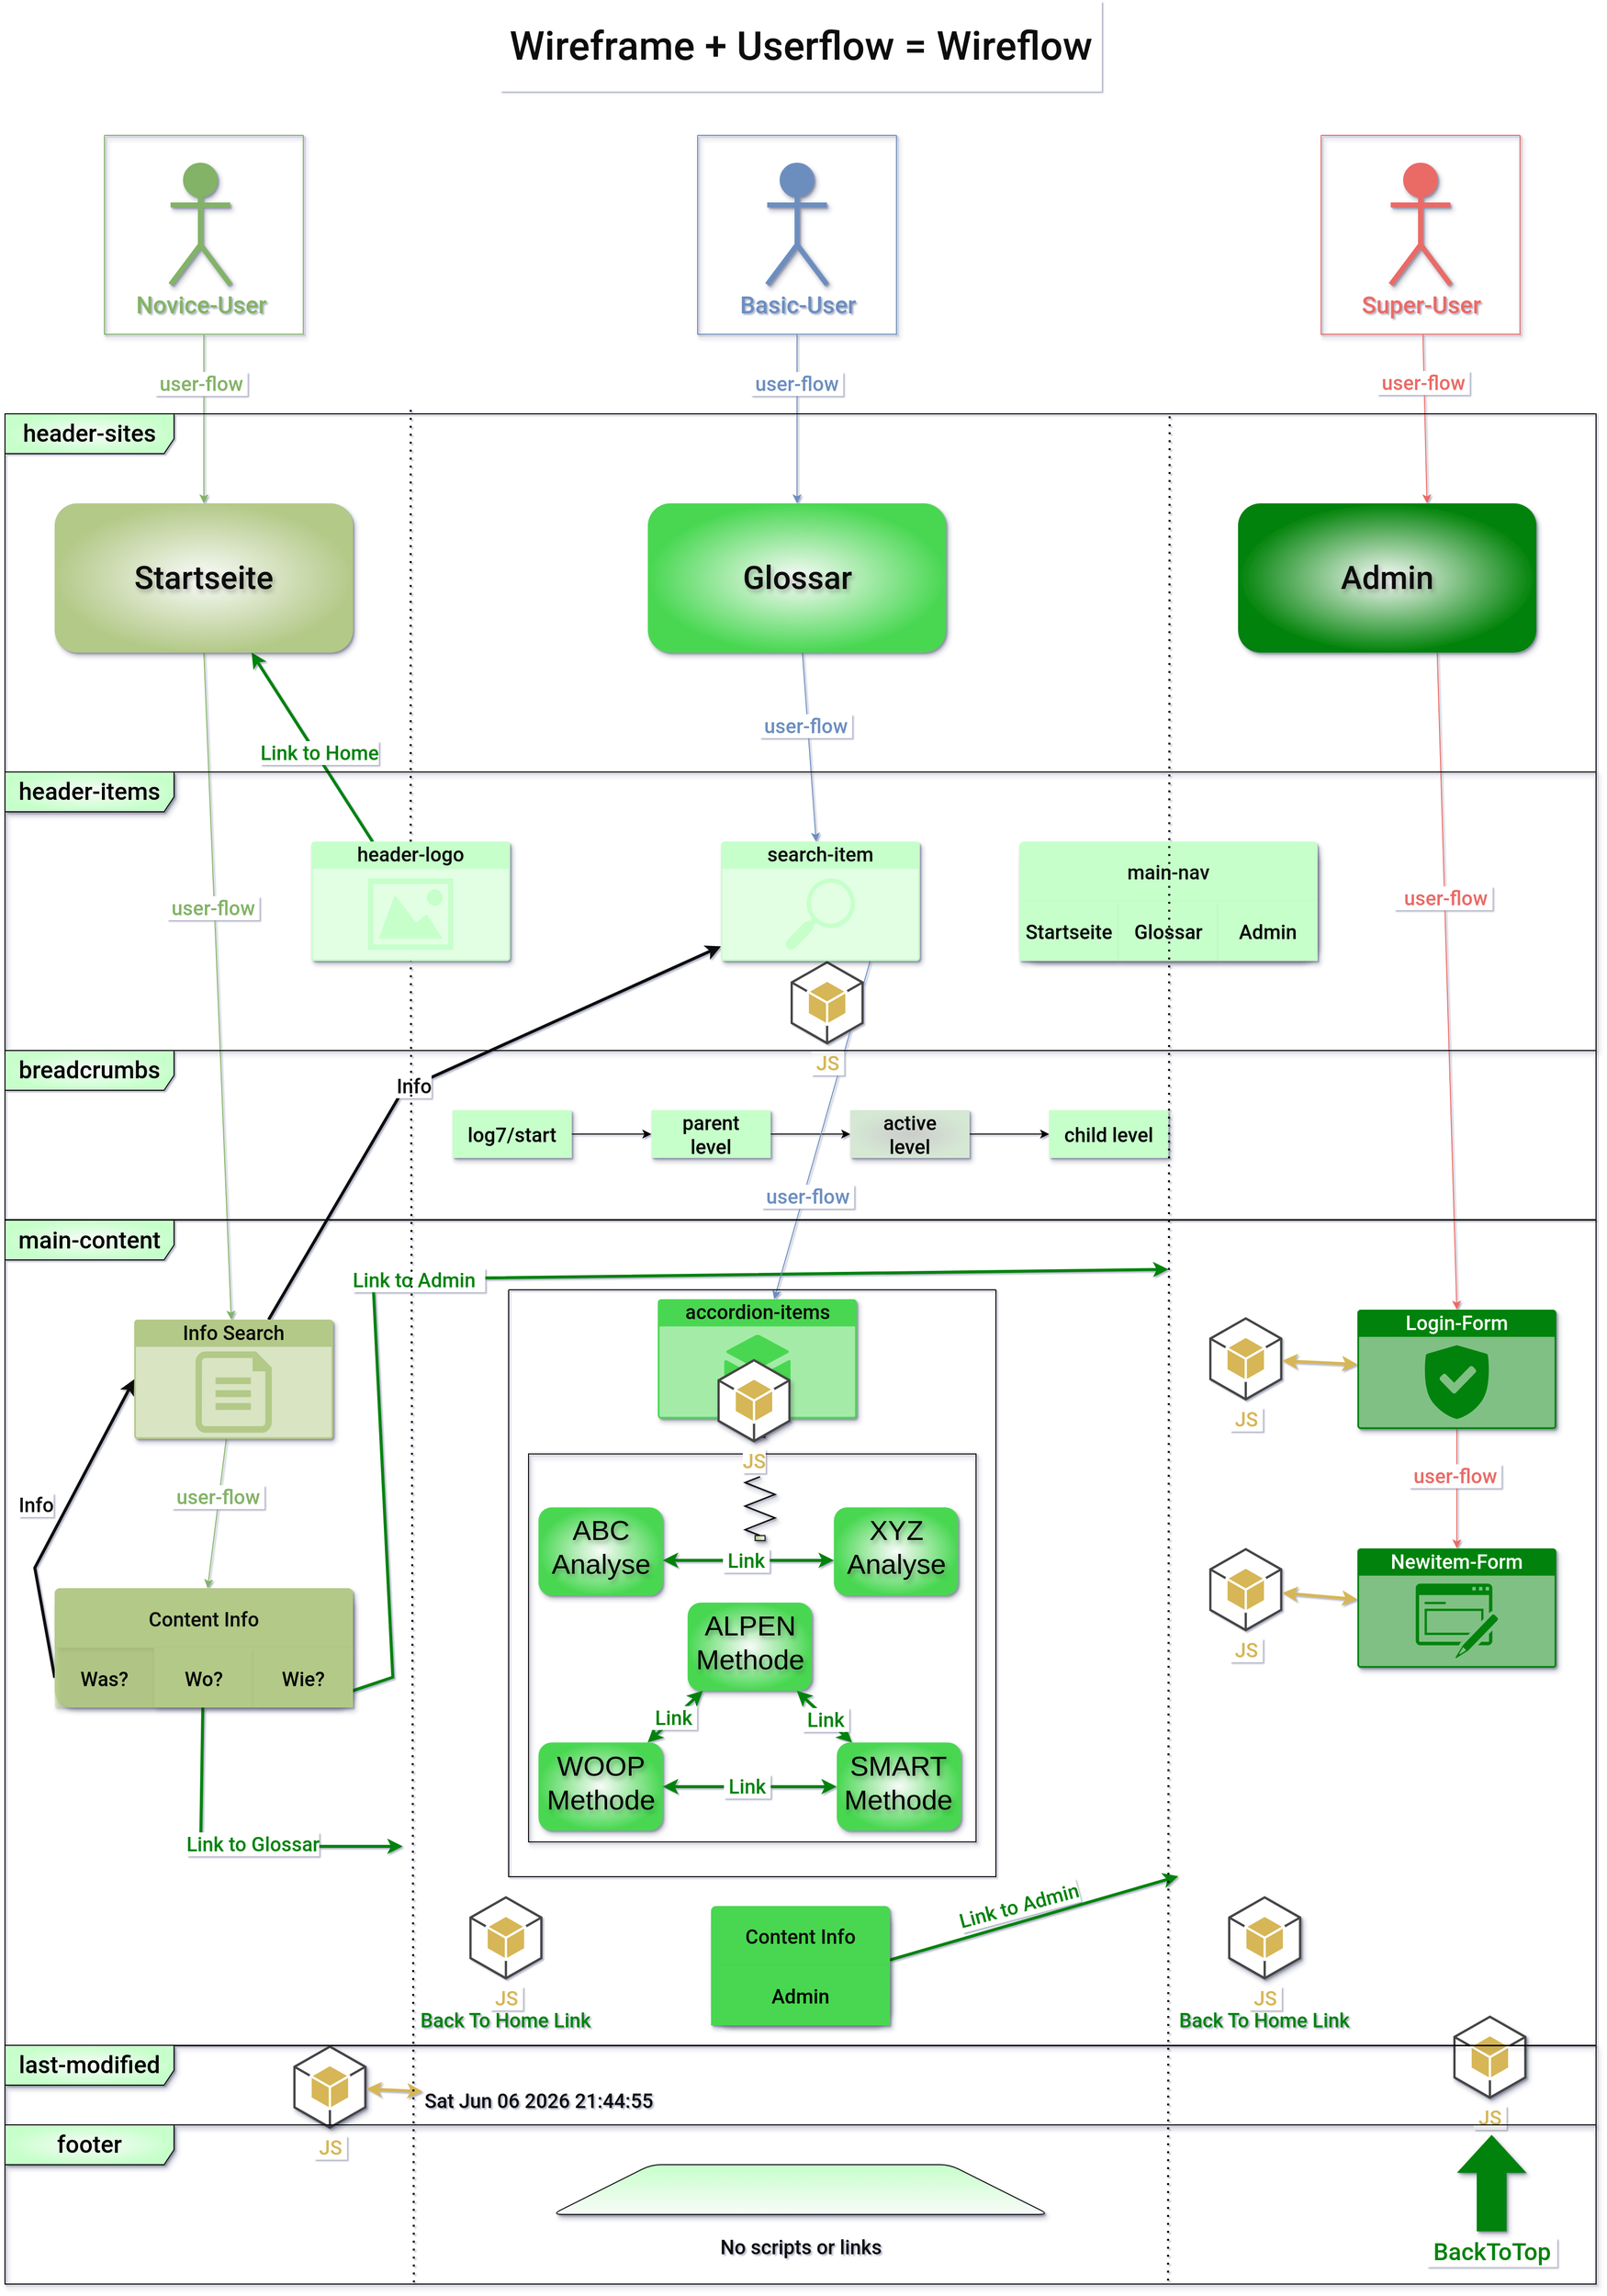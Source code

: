 <mxfile version="24.7.5">
  <diagram name="Seite-1" id="xdLZpNSUzulQAU0DbE6J">
    <mxGraphModel dx="2367" dy="1370" grid="1" gridSize="10" guides="1" tooltips="1" connect="1" arrows="1" fold="1" page="1" pageScale="1" pageWidth="827" pageHeight="1169" background="none" math="0" shadow="1">
      <root>
        <mxCell id="0" />
        <mxCell id="v2cNWd-tHKVza2PiofHS-35" value="Unbenannte Ebene" style="" parent="0" />
        <mxCell id="2sXekun5-ag2O9zvjv0V-10" value="" style="edgeStyle=orthogonalEdgeStyle;rounded=0;orthogonalLoop=1;jettySize=auto;html=1;" parent="v2cNWd-tHKVza2PiofHS-35" source="2sXekun5-ag2O9zvjv0V-7" target="2sXekun5-ag2O9zvjv0V-9" edge="1">
          <mxGeometry relative="1" as="geometry" />
        </mxCell>
        <mxCell id="2sXekun5-ag2O9zvjv0V-7" value="&lt;font style=&quot;font-size: 20px;&quot; face=&quot;Roboto Medium&quot;&gt;parent level&lt;/font&gt;" style="text;strokeColor=none;align=center;verticalAlign=middle;spacingLeft=10;spacingRight=10;points=[[0,0.5],[1,0.5]];portConstraint=eastwest;rotatable=0;whiteSpace=wrap;html=1;fillColor=#C6FFCA;fontSize=20;fontFamily=Helvetica;shadow=1;rounded=0;glass=0;gradientColor=none;container=0;aspect=fixed;" parent="v2cNWd-tHKVza2PiofHS-35" vertex="1">
          <mxGeometry x="680" y="1140" width="120" height="48" as="geometry" />
        </mxCell>
        <mxCell id="2sXekun5-ag2O9zvjv0V-12" value="" style="edgeStyle=orthogonalEdgeStyle;rounded=0;orthogonalLoop=1;jettySize=auto;html=1;" parent="v2cNWd-tHKVza2PiofHS-35" source="2sXekun5-ag2O9zvjv0V-9" target="2sXekun5-ag2O9zvjv0V-11" edge="1">
          <mxGeometry relative="1" as="geometry" />
        </mxCell>
        <mxCell id="2sXekun5-ag2O9zvjv0V-9" value="&lt;font style=&quot;font-size: 20px;&quot; face=&quot;Roboto Medium&quot;&gt;active level&lt;/font&gt;" style="text;strokeColor=none;align=center;verticalAlign=middle;spacingLeft=10;spacingRight=10;points=[[0,0.5],[1,0.5]];portConstraint=eastwest;rotatable=0;whiteSpace=wrap;html=1;fillColor=#CCCCCC;fontSize=20;fontFamily=Helvetica;shadow=1;rounded=0;glass=0;gradientColor=#D5E8D4;container=0;aspect=fixed;gradientDirection=radial;" parent="v2cNWd-tHKVza2PiofHS-35" vertex="1">
          <mxGeometry x="880" y="1140" width="120" height="48" as="geometry" />
        </mxCell>
        <mxCell id="2sXekun5-ag2O9zvjv0V-11" value="&lt;font style=&quot;font-size: 20px;&quot; face=&quot;Roboto Medium&quot;&gt;child level&lt;/font&gt;" style="text;strokeColor=none;align=center;verticalAlign=middle;spacingLeft=10;spacingRight=10;points=[[0,0.5],[1,0.5]];portConstraint=eastwest;rotatable=0;whiteSpace=wrap;html=1;fillColor=#C6FFCA;fontSize=20;fontFamily=Helvetica;shadow=1;rounded=0;glass=0;gradientColor=none;container=0;aspect=fixed;" parent="v2cNWd-tHKVza2PiofHS-35" vertex="1">
          <mxGeometry x="1080" y="1140" width="120" height="48" as="geometry" />
        </mxCell>
        <mxCell id="2sXekun5-ag2O9zvjv0V-50" value="" style="group" parent="v2cNWd-tHKVza2PiofHS-35" vertex="1" connectable="0">
          <mxGeometry x="1039.997" y="1969.999" width="170.003" height="0.001" as="geometry" />
        </mxCell>
        <mxCell id="2sXekun5-ag2O9zvjv0V-47" value="" style="endArrow=classic;html=1;rounded=0;strokeColor=#008208;align=center;verticalAlign=middle;fontFamily=Helvetica;fontSize=11;fontColor=#008208;labelBackgroundColor=default;exitX=0.992;exitY=0.909;exitDx=0;exitDy=0;exitPerimeter=0;strokeWidth=3;" parent="2sXekun5-ag2O9zvjv0V-50" source="v2cNWd-tHKVza2PiofHS-73" edge="1">
          <mxGeometry width="50" height="50" relative="1" as="geometry">
            <mxPoint x="-99.997" y="0.001" as="sourcePoint" />
            <mxPoint x="170.003" y="-59.999" as="targetPoint" />
          </mxGeometry>
        </mxCell>
        <mxCell id="2sXekun5-ag2O9zvjv0V-56" value="" style="group" parent="v2cNWd-tHKVza2PiofHS-35" vertex="1" connectable="0">
          <mxGeometry x="469.997" y="1389.999" width="170.003" height="0.001" as="geometry" />
        </mxCell>
        <mxCell id="2sXekun5-ag2O9zvjv0V-57" value="" style="endArrow=classic;html=1;rounded=0;strokeColor=#080808;align=center;verticalAlign=middle;fontFamily=Helvetica;fontSize=11;fontColor=#008208;labelBackgroundColor=default;strokeWidth=3;" parent="2sXekun5-ag2O9zvjv0V-56" source="v2cNWd-tHKVza2PiofHS-64" target="sz7OQ3dXFl-gkCxWPGJ3-83" edge="1">
          <mxGeometry width="50" height="50" relative="1" as="geometry">
            <mxPoint x="-99.997" y="0.001" as="sourcePoint" />
            <mxPoint x="170.003" y="0.001" as="targetPoint" />
            <Array as="points">
              <mxPoint x="-39.997" y="-269.999" />
            </Array>
          </mxGeometry>
        </mxCell>
        <mxCell id="2sXekun5-ag2O9zvjv0V-61" value="&lt;font style=&quot;font-size: 20px;&quot; color=&quot;#080808&quot;&gt;Info&lt;/font&gt;" style="edgeLabel;html=1;align=center;verticalAlign=middle;resizable=0;points=[];fontFamily=Roboto Medium;fontSize=20;fontColor=#008208;labelBackgroundColor=default;container=1;" parent="2sXekun5-ag2O9zvjv0V-57" vertex="1" connectable="0">
          <mxGeometry x="-0.223" y="-4" relative="1" as="geometry">
            <mxPoint x="21" y="-31" as="offset" />
          </mxGeometry>
        </mxCell>
        <mxCell id="2sXekun5-ag2O9zvjv0V-64" value="" style="endArrow=classic;html=1;rounded=0;strokeColor=#008208;align=center;verticalAlign=middle;fontFamily=Roboto Medium;fontSize=16;fontColor=#008208;labelBackgroundColor=default;resizable=0;strokeWidth=3;" parent="v2cNWd-tHKVza2PiofHS-35" source="sz7OQ3dXFl-gkCxWPGJ3-81" target="sz7OQ3dXFl-gkCxWPGJ3-57" edge="1">
          <mxGeometry width="50" height="50" relative="1" as="geometry">
            <mxPoint x="310" y="770" as="sourcePoint" />
            <mxPoint x="360" y="720" as="targetPoint" />
          </mxGeometry>
        </mxCell>
        <mxCell id="2sXekun5-ag2O9zvjv0V-65" value="&lt;font style=&quot;font-size: 20px;&quot;&gt;Link to Home&lt;/font&gt;" style="edgeLabel;html=1;align=center;verticalAlign=middle;resizable=0;points=[];fontFamily=Roboto Medium;fontSize=16;fontColor=#008208;labelBackgroundColor=default;fillColor=none;gradientColor=none;" parent="2sXekun5-ag2O9zvjv0V-64" vertex="1" connectable="0">
          <mxGeometry x="0.052" y="3" relative="1" as="geometry">
            <mxPoint x="13" y="8" as="offset" />
          </mxGeometry>
        </mxCell>
        <mxCell id="2sXekun5-ag2O9zvjv0V-66" value="" style="group;spacing=8;" parent="v2cNWd-tHKVza2PiofHS-35" vertex="1" connectable="0">
          <mxGeometry x="130" y="1880" width="300" as="geometry" />
        </mxCell>
        <mxCell id="2sXekun5-ag2O9zvjv0V-67" value="" style="endArrow=classic;html=1;rounded=0;strokeColor=#008208;align=center;verticalAlign=middle;fontFamily=Helvetica;fontSize=11;fontColor=#008208;labelBackgroundColor=default;exitX=0.49;exitY=0.937;exitDx=0;exitDy=0;exitPerimeter=0;strokeWidth=3;" parent="2sXekun5-ag2O9zvjv0V-66" source="v2cNWd-tHKVza2PiofHS-62" edge="1">
          <mxGeometry width="50" height="50" relative="1" as="geometry">
            <mxPoint x="-176.462" as="sourcePoint" />
            <mxPoint x="300" as="targetPoint" />
            <Array as="points">
              <mxPoint x="96.774" />
            </Array>
          </mxGeometry>
        </mxCell>
        <mxCell id="2sXekun5-ag2O9zvjv0V-69" value="" style="group" parent="v2cNWd-tHKVza2PiofHS-35" vertex="1" connectable="0">
          <mxGeometry x="300" y="1570" width="197" as="geometry" />
        </mxCell>
        <mxCell id="2sXekun5-ag2O9zvjv0V-70" value="" style="endArrow=classic;html=1;rounded=0;strokeColor=#008208;align=center;verticalAlign=middle;fontFamily=Helvetica;fontSize=11;fontColor=#008208;labelBackgroundColor=default;exitX=0.608;exitY=0.937;exitDx=0;exitDy=0;exitPerimeter=0;strokeWidth=3;" parent="2sXekun5-ag2O9zvjv0V-69" source="v2cNWd-tHKVza2PiofHS-63" edge="1">
          <mxGeometry width="50" height="50" relative="1" as="geometry">
            <mxPoint x="-115.877" as="sourcePoint" />
            <mxPoint x="900" y="-270" as="targetPoint" />
            <Array as="points">
              <mxPoint x="120" y="140" />
              <mxPoint x="100" y="-260" />
            </Array>
          </mxGeometry>
        </mxCell>
        <mxCell id="2sXekun5-ag2O9zvjv0V-72" value="&lt;font style=&quot;font-size: 20px;&quot;&gt;Link to Admin&amp;nbsp;&amp;nbsp;&lt;/font&gt;" style="edgeLabel;html=1;align=center;verticalAlign=middle;resizable=0;points=[];fontFamily=Roboto Medium;fontSize=16;fontColor=#008208;labelBackgroundColor=default;fillColor=none;gradientColor=none;" parent="2sXekun5-ag2O9zvjv0V-70" vertex="1" connectable="0">
          <mxGeometry x="-0.423" y="-1" relative="1" as="geometry">
            <mxPoint x="39" y="-114" as="offset" />
          </mxGeometry>
        </mxCell>
        <mxCell id="2sXekun5-ag2O9zvjv0V-73" value="" style="endArrow=classic;html=1;rounded=0;strokeColor=#080808;align=center;verticalAlign=middle;fontFamily=Helvetica;fontSize=11;fontColor=#008208;labelBackgroundColor=default;entryX=0;entryY=0.5;entryDx=0;entryDy=0;entryPerimeter=0;strokeWidth=3;exitX=0;exitY=0.5;exitDx=0;exitDy=0;" parent="v2cNWd-tHKVza2PiofHS-35" source="v2cNWd-tHKVza2PiofHS-61" target="v2cNWd-tHKVza2PiofHS-64" edge="1">
          <mxGeometry width="50" height="50" relative="1" as="geometry">
            <mxPoint x="275.997" y="1360.999" as="sourcePoint" />
            <mxPoint x="704.997" y="1007.999" as="targetPoint" />
            <Array as="points">
              <mxPoint x="60" y="1600" />
            </Array>
          </mxGeometry>
        </mxCell>
        <mxCell id="2sXekun5-ag2O9zvjv0V-74" value="&lt;font style=&quot;font-size: 20px;&quot; color=&quot;#080808&quot;&gt;Info&lt;/font&gt;" style="edgeLabel;html=1;align=center;verticalAlign=middle;resizable=0;points=[];fontFamily=Roboto Medium;fontSize=20;fontColor=#008208;labelBackgroundColor=default;container=1;" parent="2sXekun5-ag2O9zvjv0V-73" vertex="1" connectable="0">
          <mxGeometry x="-0.223" y="-4" relative="1" as="geometry">
            <mxPoint x="-10" y="-53" as="offset" />
          </mxGeometry>
        </mxCell>
        <mxCell id="2sXekun5-ag2O9zvjv0V-44" value="&lt;font style=&quot;font-size: 24px;&quot; face=&quot;Roboto Medium&quot; color=&quot;#008208&quot;&gt;&amp;nbsp;BackToTop&amp;nbsp;&lt;/font&gt;" style="shape=mxgraph.arrows.arrow_up;html=1;verticalLabelPosition=bottom;verticalAlign=top;strokeWidth=2;strokeColor=none;fontFamily=Helvetica;fontSize=24;labelBackgroundColor=default;fillColor=#008208;shadow=1;" parent="v2cNWd-tHKVza2PiofHS-35" vertex="1">
          <mxGeometry x="1490" y="2170" width="70" height="97" as="geometry" />
        </mxCell>
        <mxCell id="2sXekun5-ag2O9zvjv0V-76" value="" style="endArrow=classic;html=1;rounded=0;strokeColor=#EA6B66;align=center;verticalAlign=middle;fontFamily=Roboto Medium;fontSize=16;fontColor=#080808;labelBackgroundColor=default;resizable=0;" parent="v2cNWd-tHKVza2PiofHS-35" source="2sXekun5-ag2O9zvjv0V-121" edge="1">
          <mxGeometry width="50" height="50" relative="1" as="geometry">
            <mxPoint x="1420" y="300" as="sourcePoint" />
            <mxPoint x="1460" y="530" as="targetPoint" />
          </mxGeometry>
        </mxCell>
        <mxCell id="2sXekun5-ag2O9zvjv0V-77" value="&lt;font style=&quot;font-size: 20px;&quot; color=&quot;#ea6b66&quot;&gt;&amp;nbsp;user-flow&amp;nbsp;&lt;/font&gt;" style="edgeLabel;html=1;align=center;verticalAlign=middle;resizable=0;points=[];fontFamily=Roboto Medium;fontSize=20;fontColor=#008208;labelBackgroundColor=default;fillColor=none;gradientColor=none;" parent="2sXekun5-ag2O9zvjv0V-76" vertex="1" connectable="0">
          <mxGeometry x="-0.237" y="-2" relative="1" as="geometry">
            <mxPoint y="-17" as="offset" />
          </mxGeometry>
        </mxCell>
        <mxCell id="2sXekun5-ag2O9zvjv0V-80" value="" style="endArrow=classic;html=1;rounded=0;strokeColor=#EA6B66;align=center;verticalAlign=middle;fontFamily=Roboto Medium;fontSize=16;fontColor=#080808;labelBackgroundColor=default;resizable=0;entryX=0.5;entryY=0;entryDx=0;entryDy=0;entryPerimeter=0;" parent="v2cNWd-tHKVza2PiofHS-35" target="sz7OQ3dXFl-gkCxWPGJ3-87" edge="1">
          <mxGeometry width="50" height="50" relative="1" as="geometry">
            <mxPoint x="1470" y="670" as="sourcePoint" />
            <mxPoint x="1448" y="544" as="targetPoint" />
          </mxGeometry>
        </mxCell>
        <mxCell id="2sXekun5-ag2O9zvjv0V-81" value="&lt;font style=&quot;font-size: 20px;&quot; color=&quot;#ea6b66&quot;&gt;&amp;nbsp; user-flow&amp;nbsp;&lt;/font&gt;" style="edgeLabel;html=1;align=center;verticalAlign=middle;resizable=0;points=[];fontFamily=Roboto Medium;fontSize=20;fontColor=#008208;labelBackgroundColor=default;fillColor=none;gradientColor=none;" parent="2sXekun5-ag2O9zvjv0V-80" vertex="1" connectable="0">
          <mxGeometry x="-0.237" y="-2" relative="1" as="geometry">
            <mxPoint as="offset" />
          </mxGeometry>
        </mxCell>
        <mxCell id="2sXekun5-ag2O9zvjv0V-82" value="" style="endArrow=classic;html=1;rounded=0;strokeColor=#EA6B66;align=center;verticalAlign=middle;fontFamily=Roboto Medium;fontSize=16;fontColor=#080808;labelBackgroundColor=default;resizable=0;" parent="v2cNWd-tHKVza2PiofHS-35" source="sz7OQ3dXFl-gkCxWPGJ3-87" target="sz7OQ3dXFl-gkCxWPGJ3-85" edge="1">
          <mxGeometry width="50" height="50" relative="1" as="geometry">
            <mxPoint x="1480" y="640" as="sourcePoint" />
            <mxPoint x="1465" y="1351" as="targetPoint" />
          </mxGeometry>
        </mxCell>
        <mxCell id="2sXekun5-ag2O9zvjv0V-83" value="&lt;font style=&quot;font-size: 20px;&quot; color=&quot;#ea6b66&quot;&gt;&amp;nbsp;user-flow&amp;nbsp;&lt;/font&gt;" style="edgeLabel;html=1;align=center;verticalAlign=middle;resizable=0;points=[];fontFamily=Roboto Medium;fontSize=20;fontColor=#008208;labelBackgroundColor=default;fillColor=none;gradientColor=none;" parent="2sXekun5-ag2O9zvjv0V-82" vertex="1" connectable="0">
          <mxGeometry x="-0.237" y="-2" relative="1" as="geometry">
            <mxPoint as="offset" />
          </mxGeometry>
        </mxCell>
        <mxCell id="2sXekun5-ag2O9zvjv0V-84" value="" style="endArrow=classic;html=1;rounded=0;strokeColor=#6C8EBF;align=center;verticalAlign=middle;fontFamily=Roboto Medium;fontSize=16;fontColor=#080808;labelBackgroundColor=default;resizable=0;exitX=0.5;exitY=1;exitDx=0;exitDy=0;" parent="v2cNWd-tHKVza2PiofHS-35" source="2sXekun5-ag2O9zvjv0V-120" target="sz7OQ3dXFl-gkCxWPGJ3-59" edge="1">
          <mxGeometry width="50" height="50" relative="1" as="geometry">
            <mxPoint x="830" y="310" as="sourcePoint" />
            <mxPoint x="650" y="921" as="targetPoint" />
          </mxGeometry>
        </mxCell>
        <mxCell id="2sXekun5-ag2O9zvjv0V-85" value="&lt;font style=&quot;font-size: 20px;&quot; color=&quot;#6c8ebf&quot;&gt;&amp;nbsp;user-flow&amp;nbsp;&lt;/font&gt;" style="edgeLabel;html=1;align=center;verticalAlign=middle;resizable=0;points=[];fontFamily=Roboto Medium;fontSize=20;fontColor=#008208;labelBackgroundColor=default;fillColor=none;gradientColor=none;" parent="2sXekun5-ag2O9zvjv0V-84" vertex="1" connectable="0">
          <mxGeometry x="-0.237" y="-2" relative="1" as="geometry">
            <mxPoint x="1" y="-16" as="offset" />
          </mxGeometry>
        </mxCell>
        <mxCell id="2sXekun5-ag2O9zvjv0V-86" value="" style="endArrow=classic;html=1;rounded=0;strokeColor=#6C8EBF;align=center;verticalAlign=middle;fontFamily=Roboto Medium;fontSize=16;fontColor=#080808;labelBackgroundColor=default;resizable=0;" parent="v2cNWd-tHKVza2PiofHS-35" source="sz7OQ3dXFl-gkCxWPGJ3-59" target="sz7OQ3dXFl-gkCxWPGJ3-83" edge="1">
          <mxGeometry width="50" height="50" relative="1" as="geometry">
            <mxPoint x="840" y="270" as="sourcePoint" />
            <mxPoint x="840" y="544" as="targetPoint" />
          </mxGeometry>
        </mxCell>
        <mxCell id="2sXekun5-ag2O9zvjv0V-87" value="&lt;font style=&quot;font-size: 20px;&quot; color=&quot;#6c8ebf&quot;&gt;&amp;nbsp;user-flow&amp;nbsp;&lt;/font&gt;" style="edgeLabel;html=1;align=center;verticalAlign=middle;resizable=0;points=[];fontFamily=Roboto Medium;fontSize=20;fontColor=#008208;labelBackgroundColor=default;fillColor=none;gradientColor=none;" parent="2sXekun5-ag2O9zvjv0V-86" vertex="1" connectable="0">
          <mxGeometry x="-0.237" y="-2" relative="1" as="geometry">
            <mxPoint as="offset" />
          </mxGeometry>
        </mxCell>
        <mxCell id="2sXekun5-ag2O9zvjv0V-88" value="" style="endArrow=classic;html=1;rounded=0;strokeColor=#6C8EBF;align=center;verticalAlign=middle;fontFamily=Roboto Medium;fontSize=16;fontColor=#080808;labelBackgroundColor=default;resizable=0;exitX=0.75;exitY=1;exitDx=0;exitDy=0;exitPerimeter=0;" parent="v2cNWd-tHKVza2PiofHS-35" source="sz7OQ3dXFl-gkCxWPGJ3-83" target="sz7OQ3dXFl-gkCxWPGJ3-86" edge="1">
          <mxGeometry width="50" height="50" relative="1" as="geometry">
            <mxPoint x="839" y="644" as="sourcePoint" />
            <mxPoint x="835" y="910" as="targetPoint" />
          </mxGeometry>
        </mxCell>
        <mxCell id="2sXekun5-ag2O9zvjv0V-89" value="&lt;font style=&quot;font-size: 20px;&quot; color=&quot;#6c8ebf&quot;&gt;&amp;nbsp;user-flow&amp;nbsp;&lt;/font&gt;" style="edgeLabel;html=1;align=center;verticalAlign=middle;resizable=0;points=[];fontFamily=Roboto Medium;fontSize=20;fontColor=#008208;labelBackgroundColor=default;fillColor=none;gradientColor=none;" parent="2sXekun5-ag2O9zvjv0V-88" vertex="1" connectable="0">
          <mxGeometry x="-0.237" y="-2" relative="1" as="geometry">
            <mxPoint x="-24" y="106" as="offset" />
          </mxGeometry>
        </mxCell>
        <mxCell id="2sXekun5-ag2O9zvjv0V-91" value="" style="endArrow=classic;html=1;rounded=0;strokeColor=#82B366;align=center;verticalAlign=middle;fontFamily=Roboto Medium;fontSize=16;fontColor=#080808;labelBackgroundColor=default;resizable=0;exitX=0.5;exitY=1;exitDx=0;exitDy=0;" parent="v2cNWd-tHKVza2PiofHS-35" source="2sXekun5-ag2O9zvjv0V-119" target="sz7OQ3dXFl-gkCxWPGJ3-57" edge="1">
          <mxGeometry width="50" height="50" relative="1" as="geometry">
            <mxPoint x="220" y="340" as="sourcePoint" />
            <mxPoint x="220" y="614" as="targetPoint" />
          </mxGeometry>
        </mxCell>
        <mxCell id="2sXekun5-ag2O9zvjv0V-92" value="&lt;font style=&quot;font-size: 20px;&quot; color=&quot;#82b366&quot;&gt;&amp;nbsp;user-flow&amp;nbsp;&lt;/font&gt;" style="edgeLabel;html=1;align=center;verticalAlign=middle;resizable=0;points=[];fontFamily=Roboto Medium;fontSize=20;fontColor=#008208;labelBackgroundColor=default;fillColor=none;gradientColor=none;" parent="2sXekun5-ag2O9zvjv0V-91" vertex="1" connectable="0">
          <mxGeometry x="-0.237" y="-2" relative="1" as="geometry">
            <mxPoint x="-1" y="-16" as="offset" />
          </mxGeometry>
        </mxCell>
        <mxCell id="2sXekun5-ag2O9zvjv0V-93" value="" style="endArrow=classic;html=1;rounded=0;strokeColor=#82B366;align=center;verticalAlign=middle;fontFamily=Roboto Medium;fontSize=16;fontColor=#080808;labelBackgroundColor=default;resizable=0;exitX=0.5;exitY=1;exitDx=0;exitDy=0;" parent="v2cNWd-tHKVza2PiofHS-35" source="sz7OQ3dXFl-gkCxWPGJ3-57" target="v2cNWd-tHKVza2PiofHS-64" edge="1">
          <mxGeometry width="50" height="50" relative="1" as="geometry">
            <mxPoint x="232" y="680" as="sourcePoint" />
            <mxPoint x="239" y="944" as="targetPoint" />
          </mxGeometry>
        </mxCell>
        <mxCell id="2sXekun5-ag2O9zvjv0V-94" value="&lt;font style=&quot;font-size: 20px;&quot; color=&quot;#82b366&quot;&gt;&amp;nbsp;user-flow&amp;nbsp;&lt;/font&gt;" style="edgeLabel;html=1;align=center;verticalAlign=middle;resizable=0;points=[];fontFamily=Roboto Medium;fontSize=20;fontColor=#008208;labelBackgroundColor=default;fillColor=none;gradientColor=none;" parent="2sXekun5-ag2O9zvjv0V-93" vertex="1" connectable="0">
          <mxGeometry x="-0.237" y="-2" relative="1" as="geometry">
            <mxPoint as="offset" />
          </mxGeometry>
        </mxCell>
        <mxCell id="2sXekun5-ag2O9zvjv0V-95" value="" style="endArrow=classic;html=1;rounded=0;strokeColor=#82B366;align=center;verticalAlign=middle;fontFamily=Roboto Medium;fontSize=16;fontColor=#080808;labelBackgroundColor=default;resizable=0;" parent="v2cNWd-tHKVza2PiofHS-35" source="v2cNWd-tHKVza2PiofHS-64" target="v2cNWd-tHKVza2PiofHS-60" edge="1">
          <mxGeometry width="50" height="50" relative="1" as="geometry">
            <mxPoint x="242" y="290" as="sourcePoint" />
            <mxPoint x="249" y="554" as="targetPoint" />
          </mxGeometry>
        </mxCell>
        <mxCell id="2sXekun5-ag2O9zvjv0V-96" value="&lt;font style=&quot;font-size: 20px;&quot; color=&quot;#82b366&quot;&gt;&amp;nbsp;user-flow&amp;nbsp;&lt;/font&gt;" style="edgeLabel;html=1;align=center;verticalAlign=middle;resizable=0;points=[];fontFamily=Roboto Medium;fontSize=20;fontColor=#008208;labelBackgroundColor=default;fillColor=none;gradientColor=none;" parent="2sXekun5-ag2O9zvjv0V-95" vertex="1" connectable="0">
          <mxGeometry x="-0.237" y="-2" relative="1" as="geometry">
            <mxPoint as="offset" />
          </mxGeometry>
        </mxCell>
        <mxCell id="2sXekun5-ag2O9zvjv0V-99" value="" style="edgeStyle=none;shape=connector;rounded=0;orthogonalLoop=1;jettySize=auto;html=1;strokeColor=#D6B656;align=center;verticalAlign=middle;fontFamily=Roboto Medium;fontSize=16;fontColor=#008208;labelBackgroundColor=default;resizable=0;startArrow=classic;endArrow=classic;strokeWidth=3;" parent="v2cNWd-tHKVza2PiofHS-35" source="2sXekun5-ag2O9zvjv0V-98" target="sz7OQ3dXFl-gkCxWPGJ3-87" edge="1">
          <mxGeometry relative="1" as="geometry" />
        </mxCell>
        <mxCell id="2sXekun5-ag2O9zvjv0V-98" value="&lt;font style=&quot;font-size: 20px;&quot; color=&quot;#d6b656&quot;&gt;&amp;nbsp;JS&amp;nbsp;&lt;/font&gt;" style="outlineConnect=0;dashed=0;verticalLabelPosition=bottom;verticalAlign=top;align=center;html=1;shape=mxgraph.aws3.android;fillColor=#D6B656;fontFamily=Roboto Medium;fontSize=20;labelBackgroundColor=default;resizable=0;strokeColor=#D6B656;strokeWidth=3;" parent="v2cNWd-tHKVza2PiofHS-35" vertex="1">
          <mxGeometry x="1241" y="1348" width="73.5" height="84" as="geometry" />
        </mxCell>
        <mxCell id="2sXekun5-ag2O9zvjv0V-104" value="" style="edgeStyle=none;shape=connector;rounded=0;orthogonalLoop=1;jettySize=auto;html=1;strokeColor=#D6B656;align=center;verticalAlign=middle;fontFamily=Roboto Medium;fontSize=16;fontColor=#008208;labelBackgroundColor=default;resizable=0;startArrow=classic;endArrow=classic;strokeWidth=3;" parent="v2cNWd-tHKVza2PiofHS-35" source="2sXekun5-ag2O9zvjv0V-103" target="sz7OQ3dXFl-gkCxWPGJ3-85" edge="1">
          <mxGeometry relative="1" as="geometry" />
        </mxCell>
        <mxCell id="2sXekun5-ag2O9zvjv0V-103" value="&lt;font style=&quot;font-size: 20px;&quot; color=&quot;#d6b656&quot;&gt;&amp;nbsp;JS&amp;nbsp;&lt;/font&gt;" style="outlineConnect=0;dashed=0;verticalLabelPosition=bottom;verticalAlign=top;align=center;html=1;shape=mxgraph.aws3.android;fillColor=#D6B656;fontFamily=Roboto Medium;fontSize=20;labelBackgroundColor=default;resizable=0;strokeColor=#D6B656;strokeWidth=3;" parent="v2cNWd-tHKVza2PiofHS-35" vertex="1">
          <mxGeometry x="1241" y="1580" width="73.5" height="84" as="geometry" />
        </mxCell>
        <mxCell id="2sXekun5-ag2O9zvjv0V-107" value="&lt;font style=&quot;font-size: 20px;&quot; color=&quot;#d6b656&quot;&gt;&amp;nbsp;JS&amp;nbsp;&lt;/font&gt;" style="outlineConnect=0;dashed=0;verticalLabelPosition=bottom;verticalAlign=top;align=center;html=1;shape=mxgraph.aws3.android;fillColor=#D6B656;fontFamily=Roboto Medium;fontSize=20;labelBackgroundColor=default;resizable=0;strokeColor=#D6B656;strokeWidth=3;shadow=1;" parent="v2cNWd-tHKVza2PiofHS-35" vertex="1">
          <mxGeometry x="1486.5" y="2050" width="73.5" height="84" as="geometry" />
        </mxCell>
        <mxCell id="2sXekun5-ag2O9zvjv0V-109" value="&lt;font style=&quot;font-size: 20px;&quot; color=&quot;#d6b656&quot;&gt;&amp;nbsp;JS&amp;nbsp;&lt;/font&gt;" style="outlineConnect=0;dashed=0;verticalLabelPosition=bottom;verticalAlign=top;align=center;html=1;shape=mxgraph.aws3.android;fillColor=#D6B656;fontFamily=Roboto Medium;fontSize=20;labelBackgroundColor=default;resizable=0;strokeColor=#D6B656;strokeWidth=3;shadow=1;" parent="v2cNWd-tHKVza2PiofHS-35" vertex="1">
          <mxGeometry x="320" y="2080" width="73.5" height="84" as="geometry" />
        </mxCell>
        <mxCell id="2sXekun5-ag2O9zvjv0V-111" value="" style="edgeStyle=none;shape=connector;rounded=0;orthogonalLoop=1;jettySize=auto;html=1;strokeColor=#D6B656;align=center;verticalAlign=middle;fontFamily=Roboto Medium;fontSize=16;fontColor=#008208;labelBackgroundColor=default;resizable=0;startArrow=classic;endArrow=classic;strokeWidth=3;" parent="v2cNWd-tHKVza2PiofHS-35" source="v2cNWd-tHKVza2PiofHS-152" target="2sXekun5-ag2O9zvjv0V-109" edge="1">
          <mxGeometry relative="1" as="geometry">
            <mxPoint x="1364" y="1400" as="sourcePoint" />
            <mxPoint x="1390" y="1398" as="targetPoint" />
            <Array as="points" />
          </mxGeometry>
        </mxCell>
        <mxCell id="2sXekun5-ag2O9zvjv0V-113" value="&lt;font style=&quot;font-size: 20px;&quot; color=&quot;#d6b656&quot;&gt;&amp;nbsp;JS&amp;nbsp;&lt;/font&gt;" style="outlineConnect=0;dashed=0;verticalLabelPosition=bottom;verticalAlign=top;align=center;html=1;shape=mxgraph.aws3.android;fillColor=#D6B656;fontFamily=Roboto Medium;fontSize=20;labelBackgroundColor=default;resizable=0;strokeColor=#D6B656;strokeWidth=3;" parent="v2cNWd-tHKVza2PiofHS-35" vertex="1">
          <mxGeometry x="497" y="1930" width="73.5" height="84" as="geometry" />
        </mxCell>
        <mxCell id="2sXekun5-ag2O9zvjv0V-119" value="" style="swimlane;startSize=0;align=center;verticalAlign=middle;fontFamily=Roboto Medium;fontSize=16;fontColor=#008208;labelBackgroundColor=default;resizable=0;fillColor=none;gradientColor=none;strokeColor=#82B366;shadow=1;swimlaneLine=0;" parent="v2cNWd-tHKVza2PiofHS-35" vertex="1">
          <mxGeometry x="130" y="160" width="200" height="200" as="geometry" />
        </mxCell>
        <mxCell id="sz7OQ3dXFl-gkCxWPGJ3-10" value="&lt;font color=&quot;#82b366&quot; face=&quot;Roboto Medium&quot; style=&quot;font-size: 24px;&quot;&gt;Novice-User&lt;/font&gt;" style="shape=umlActor;verticalLabelPosition=bottom;verticalAlign=top;html=1;outlineConnect=0;strokeColor=#82B366;fillColor=#82B366;rounded=1;shadow=1;aspect=fixed;fontSize=16;strokeWidth=5;" parent="2sXekun5-ag2O9zvjv0V-119" vertex="1">
          <mxGeometry x="66.5" y="30" width="60" height="120" as="geometry" />
        </mxCell>
        <mxCell id="2sXekun5-ag2O9zvjv0V-120" value="" style="swimlane;startSize=0;align=center;verticalAlign=middle;fontFamily=Roboto Medium;fontSize=16;fontColor=#008208;labelBackgroundColor=default;resizable=0;fillColor=none;gradientColor=none;strokeColor=#6C8EBF;shadow=1;swimlaneLine=0;rounded=0;" parent="v2cNWd-tHKVza2PiofHS-35" vertex="1">
          <mxGeometry x="726.5" y="160" width="200" height="200" as="geometry" />
        </mxCell>
        <mxCell id="sz7OQ3dXFl-gkCxWPGJ3-11" value="&lt;font color=&quot;#6c8ebf&quot; style=&quot;font-size: 24px;&quot; face=&quot;Roboto Medium&quot;&gt;Basic-User&lt;/font&gt;" style="shape=umlActor;verticalLabelPosition=bottom;verticalAlign=top;html=1;outlineConnect=0;strokeColor=#6C8EBF;fillColor=#6C8EBF;rounded=1;shadow=1;aspect=fixed;fontSize=16;strokeWidth=5;" parent="2sXekun5-ag2O9zvjv0V-120" vertex="1">
          <mxGeometry x="70" y="30" width="60" height="120" as="geometry" />
        </mxCell>
        <mxCell id="2sXekun5-ag2O9zvjv0V-121" value="" style="swimlane;startSize=0;align=center;verticalAlign=middle;fontFamily=Roboto Medium;fontSize=16;fontColor=#008208;labelBackgroundColor=default;resizable=0;fillColor=none;gradientColor=none;strokeColor=#EA6B66;shadow=1;swimlaneLine=0;glass=0;rounded=0;arcSize=0;" parent="v2cNWd-tHKVza2PiofHS-35" vertex="1">
          <mxGeometry x="1353.5" y="160" width="200" height="200" as="geometry" />
        </mxCell>
        <mxCell id="sz7OQ3dXFl-gkCxWPGJ3-12" value="&lt;font color=&quot;#ea6b66&quot; style=&quot;font-size: 24px;&quot; face=&quot;Roboto Medium&quot;&gt;Super-User&lt;/font&gt;" style="shape=umlActor;verticalLabelPosition=bottom;verticalAlign=top;html=1;outlineConnect=0;strokeColor=#EA6B66;fillColor=#EA6B66;rounded=1;shadow=1;aspect=fixed;fontSize=16;strokeWidth=5;" parent="2sXekun5-ag2O9zvjv0V-121" vertex="1">
          <mxGeometry x="70" y="30" width="60" height="120" as="geometry" />
        </mxCell>
        <mxCell id="2sXekun5-ag2O9zvjv0V-122" value="&lt;font style=&quot;font-size: 20px;&quot; color=&quot;#d6b656&quot;&gt;&amp;nbsp;JS&amp;nbsp;&lt;/font&gt;" style="outlineConnect=0;dashed=0;verticalLabelPosition=bottom;verticalAlign=top;align=center;html=1;shape=mxgraph.aws3.android;fillColor=#D6B656;fontFamily=Roboto Medium;fontSize=20;labelBackgroundColor=default;resizable=0;strokeColor=#D6B656;strokeWidth=3;" parent="v2cNWd-tHKVza2PiofHS-35" vertex="1">
          <mxGeometry x="820" y="990" width="73.5" height="84" as="geometry" />
        </mxCell>
        <mxCell id="2sXekun5-ag2O9zvjv0V-126" value="&lt;h1 style=&quot;text-align: justify;&quot;&gt;&lt;span style=&quot;font-size: 40px; color: rgb(8, 8, 8);&quot;&gt;&amp;nbsp;Wireframe + Userflow = Wireflow&amp;nbsp;&lt;/span&gt;&lt;/h1&gt;" style="text;strokeColor=none;fillColor=#C6FFCA;html=1;fontSize=16;fontStyle=1;verticalAlign=middle;align=center;fontFamily=Roboto Medium;fontColor=#008208;labelBackgroundColor=default;resizable=0;fillStyle=dots;gradientColor=default;" parent="v2cNWd-tHKVza2PiofHS-35" vertex="1">
          <mxGeometry x="780" y="50" width="100" height="40" as="geometry" />
        </mxCell>
        <mxCell id="ZYj09OlwP5k4z6ewuA8N-23" value="&lt;font style=&quot;font-size: 20px;&quot; color=&quot;#d6b656&quot;&gt;&amp;nbsp;JS&amp;nbsp;&lt;/font&gt;" style="outlineConnect=0;dashed=0;verticalLabelPosition=bottom;verticalAlign=top;align=center;html=1;shape=mxgraph.aws3.android;fillColor=#D6B656;fontFamily=Roboto Medium;fontSize=20;labelBackgroundColor=#FFFFFF;resizable=0;strokeColor=#D6B656;strokeWidth=3;labelBorderColor=none;shadow=1;" vertex="1" parent="v2cNWd-tHKVza2PiofHS-35">
          <mxGeometry x="1260" y="1930" width="73.5" height="84" as="geometry" />
        </mxCell>
        <mxCell id="2sXekun5-ag2O9zvjv0V-49" value="&lt;font color=&quot;#008208&quot;&gt;&lt;span style=&quot;font-size: 20px;&quot;&gt;Link to Admin&lt;/span&gt;&lt;/font&gt;" style="edgeLabel;html=1;align=center;verticalAlign=middle;resizable=0;points=[];container=1;fontFamily=Roboto Medium;fontSize=14;fontColor=default;labelBackgroundColor=default;fillColor=none;gradientColor=none;rotation=-15;" parent="v2cNWd-tHKVza2PiofHS-35" vertex="1" connectable="0">
          <mxGeometry x="1049.997" y="1939.999" as="geometry">
            <mxPoint x="-1" y="-2" as="offset" />
          </mxGeometry>
        </mxCell>
        <mxCell id="2sXekun5-ag2O9zvjv0V-68" value="&lt;font style=&quot;font-size: 20px;&quot; color=&quot;#008208&quot;&gt;Link to Glossar&lt;/font&gt;" style="edgeLabel;html=1;align=center;verticalAlign=middle;resizable=0;points=[];container=1;fontFamily=Roboto Medium;fontSize=14;fontColor=default;labelBackgroundColor=default;fillColor=none;gradientColor=none;" parent="v2cNWd-tHKVza2PiofHS-35" vertex="1" connectable="0">
          <mxGeometry x="190" y="1880" as="geometry">
            <mxPoint x="89" y="-3" as="offset" />
          </mxGeometry>
        </mxCell>
        <mxCell id="1" parent="0" />
        <mxCell id="sz7OQ3dXFl-gkCxWPGJ3-83" value="&lt;font face=&quot;Roboto Medium&quot; style=&quot;font-size: 20px;&quot; color=&quot;#080808&quot;&gt;search-i&lt;span style=&quot;background-color: initial; font-size: 20px;&quot;&gt;tem&lt;/span&gt;&lt;/font&gt;" style="html=1;whiteSpace=wrap;strokeColor=none;fillColor=#C6FFCA;labelPosition=center;verticalLabelPosition=middle;verticalAlign=top;align=center;fontSize=20;outlineConnect=0;spacingTop=-6;fontColor=#FFFFFF;sketch=0;shape=mxgraph.sitemap.search;rounded=1;gradientColor=none;shadow=1;" parent="1" vertex="1">
          <mxGeometry x="750" y="870" width="200" height="120" as="geometry" />
        </mxCell>
        <mxCell id="v2cNWd-tHKVza2PiofHS-3" value="&lt;font style=&quot;font-size: 24px;&quot; face=&quot;Roboto Medium&quot;&gt;main-&lt;span style=&quot;background-color: initial; font-size: 24px;&quot;&gt;content&lt;/span&gt;&lt;/font&gt;" style="shape=umlFrame;whiteSpace=wrap;html=1;pointerEvents=0;fillColor=#F9FBF9;gradientColor=#C6FFCA;gradientDirection=radial;fontSize=24;width=170;height=40;" parent="1" vertex="1">
          <mxGeometry x="30" y="1250.5" width="1600" height="830" as="geometry" />
        </mxCell>
        <mxCell id="v2cNWd-tHKVza2PiofHS-1" value="&lt;font style=&quot;font-size: 24px;&quot; face=&quot;Roboto Medium&quot;&gt;header-items&lt;/font&gt;" style="shape=umlFrame;whiteSpace=wrap;html=1;pointerEvents=0;fillColor=#F9FBF9;gradientColor=#C6FFCA;swimlaneFillColor=none;gradientDirection=radial;shadow=1;fontSize=24;width=170;height=40;" parent="1" vertex="1">
          <mxGeometry x="30" y="800" width="1600" height="280" as="geometry" />
        </mxCell>
        <UserObject label="&lt;font style=&quot;font-size: 32px;&quot; face=&quot;Roboto Medium&quot;&gt;Glossar&lt;/font&gt;" tags="" id="sz7OQ3dXFl-gkCxWPGJ3-59">
          <mxCell style="shape=rect;html=1;rounded=1;whiteSpace=wrap;align=center;strokeColor=none;fontColor=#080808;fillColor=#F9FBF9;fontFamily=Roboto;gradientColor=#48D751;gradientDirection=radial;fontSize=32;shadow=1;textShadow=1;aspect=fixed;" parent="1" vertex="1">
            <mxGeometry x="676.5" y="530" width="300" height="150" as="geometry" />
          </mxCell>
        </UserObject>
        <mxCell id="sz7OQ3dXFl-gkCxWPGJ3-57" value="&lt;font style=&quot;font-size: 32px;&quot; face=&quot;Roboto Medium&quot;&gt;Startseite&lt;/font&gt;" style="shape=rect;html=1;rounded=1;whiteSpace=wrap;align=center;strokeColor=none;fontColor=#080808;fillColor=#F9FBF9;fontFamily=Roboto;labelBackgroundColor=none;textShadow=1;gradientColor=#B3C988;gradientDirection=radial;fontSize=32;shadow=1;aspect=fixed;" parent="1" vertex="1">
          <mxGeometry x="80" y="530" width="300" height="150" as="geometry" />
        </mxCell>
        <mxCell id="sz7OQ3dXFl-gkCxWPGJ3-60" value="&lt;font style=&quot;font-size: 32px;&quot; face=&quot;Roboto Medium&quot;&gt;Admin&lt;/font&gt;" style="shape=rect;html=1;rounded=1;whiteSpace=wrap;align=center;strokeColor=none;fontColor=#080808;fillColor=#F9FBF9;fontFamily=Roboto;gradientColor=#008208;fontSize=24;shadow=1;textShadow=1;gradientDirection=radial;" parent="1" vertex="1">
          <mxGeometry x="1270" y="530" width="300" height="150" as="geometry" />
        </mxCell>
        <mxCell id="sz7OQ3dXFl-gkCxWPGJ3-85" value="&lt;font style=&quot;font-size: 20px;&quot; face=&quot;Roboto Medium&quot;&gt;Newitem-Form&lt;/font&gt;" style="html=1;whiteSpace=wrap;strokeColor=none;fillColor=#008208;labelPosition=center;verticalLabelPosition=middle;verticalAlign=top;align=center;fontSize=20;outlineConnect=0;spacingTop=-6;fontColor=#FFFFFF;sketch=0;shape=mxgraph.sitemap.form;rounded=1;gradientColor=none;labelBorderColor=none;shadow=1;" parent="1" vertex="1">
          <mxGeometry x="1390" y="1580.5" width="200" height="120" as="geometry" />
        </mxCell>
        <mxCell id="sz7OQ3dXFl-gkCxWPGJ3-87" value="&lt;font face=&quot;Roboto Medium&quot; style=&quot;font-size: 20px;&quot; color=&quot;#f9fbf9&quot;&gt;Login-Form&lt;/font&gt;" style="html=1;whiteSpace=wrap;strokeColor=none;fillColor=#008208;labelPosition=center;verticalLabelPosition=middle;verticalAlign=top;align=center;fontSize=20;outlineConnect=0;spacingTop=-6;fontColor=#FFFFFF;shape=mxgraph.sitemap.security;rounded=1;gradientColor=none;shadow=1;" parent="1" vertex="1">
          <mxGeometry x="1390" y="1340.5" width="200" height="120" as="geometry" />
        </mxCell>
        <mxCell id="v2cNWd-tHKVza2PiofHS-2" value="&lt;font style=&quot;font-size: 24px;&quot; face=&quot;Roboto Medium&quot;&gt;header-sites&lt;/font&gt;" style="shape=umlFrame;whiteSpace=wrap;html=1;pointerEvents=0;fillColor=#F9FBF9;gradientColor=#C6FFCA;gradientDirection=radial;fontSize=24;width=170;height=40;" parent="1" vertex="1">
          <mxGeometry x="30" y="440" width="1600" height="360" as="geometry" />
        </mxCell>
        <mxCell id="v2cNWd-tHKVza2PiofHS-37" value="" style="group;strokeColor=none;rounded=1;shadow=1;glass=0;fillColor=#C6FFCA;gradientColor=none;fontSize=20;" parent="1" vertex="1" connectable="0">
          <mxGeometry x="1050" y="870" width="300" height="120" as="geometry" />
        </mxCell>
        <mxCell id="v2cNWd-tHKVza2PiofHS-24" value="&lt;font style=&quot;font-size: 20px;&quot; face=&quot;Roboto Medium&quot;&gt;main-nav&lt;/font&gt;" style="text;strokeColor=none;align=center;verticalAlign=middle;spacingLeft=10;spacingRight=10;points=[[0,0.5],[1,0.5]];portConstraint=eastwest;rotatable=0;whiteSpace=wrap;html=1;shape=mxgraph.bootstrap.topButton;rSize=5;fillColor=#C6FFCA;fontColor=#080808;fontSize=20;fontFamily=Helvetica;gradientColor=none;gradientDirection=south;shadow=1;" parent="v2cNWd-tHKVza2PiofHS-37" vertex="1">
          <mxGeometry width="300" height="60" as="geometry" />
        </mxCell>
        <mxCell id="v2cNWd-tHKVza2PiofHS-26" value="&lt;font style=&quot;font-size: 20px;&quot; face=&quot;Roboto Medium&quot;&gt;Startseite&lt;/font&gt;" style="text;strokeColor=none;align=center;verticalAlign=middle;spacingLeft=10;spacingRight=10;points=[[0,0.5],[1,0.5]];portConstraint=eastwest;rotatable=0;whiteSpace=wrap;html=1;fillColor=#C6FFCA;fontSize=20;fontFamily=Helvetica;shadow=1;rounded=0;glass=0;gradientColor=none;" parent="v2cNWd-tHKVza2PiofHS-37" vertex="1">
          <mxGeometry y="60" width="100" height="60" as="geometry" />
        </mxCell>
        <mxCell id="v2cNWd-tHKVza2PiofHS-33" value="&lt;font style=&quot;font-size: 20px;&quot; face=&quot;Roboto Medium&quot;&gt;Glossar&lt;/font&gt;" style="text;strokeColor=none;align=center;verticalAlign=middle;spacingLeft=10;spacingRight=10;points=[[0,0.5],[1,0.5]];portConstraint=eastwest;rotatable=0;whiteSpace=wrap;html=1;fillColor=#C6FFCA;fontSize=20;fontFamily=Helvetica;shadow=1;gradientColor=none;" parent="v2cNWd-tHKVza2PiofHS-37" vertex="1">
          <mxGeometry x="100" y="60" width="100" height="60" as="geometry" />
        </mxCell>
        <mxCell id="v2cNWd-tHKVza2PiofHS-34" value="&lt;font style=&quot;font-size: 20px;&quot; face=&quot;Roboto Medium&quot;&gt;Admin&lt;/font&gt;" style="text;strokeColor=none;align=center;verticalAlign=middle;spacingLeft=10;spacingRight=10;points=[[0,0.5],[1,0.5]];portConstraint=eastwest;rotatable=0;whiteSpace=wrap;html=1;fillColor=#C6FFCA;fontSize=20;fontFamily=Helvetica;rounded=0;shadow=1;gradientColor=none;" parent="v2cNWd-tHKVza2PiofHS-37" vertex="1">
          <mxGeometry x="200" y="60" width="100" height="60" as="geometry" />
        </mxCell>
        <mxCell id="v2cNWd-tHKVza2PiofHS-36" value="Unbenannte Ebene" parent="0" />
        <mxCell id="v2cNWd-tHKVza2PiofHS-38" value="&lt;font style=&quot;font-size: 24px;&quot; face=&quot;Roboto Medium&quot;&gt;bread&lt;span style=&quot;background-color: initial; font-size: 24px;&quot;&gt;crumbs&lt;/span&gt;&lt;/font&gt;" style="shape=umlFrame;whiteSpace=wrap;html=1;pointerEvents=0;fillColor=#F9FBF9;gradientColor=#C6FFCA;swimlaneFillColor=none;gradientDirection=radial;fontSize=24;width=170;height=40;" parent="v2cNWd-tHKVza2PiofHS-36" vertex="1">
          <mxGeometry x="30" y="1080" width="1600" height="170" as="geometry" />
        </mxCell>
        <mxCell id="v2cNWd-tHKVza2PiofHS-45" value="" style="endArrow=none;dashed=1;html=1;dashPattern=1 3;strokeWidth=2;rounded=0;fontFamily=Helvetica;fontSize=12;fontColor=#080808;exitX=0.5;exitY=1;exitDx=0;exitDy=0;exitPerimeter=0;" parent="v2cNWd-tHKVza2PiofHS-36" source="sz7OQ3dXFl-gkCxWPGJ3-81" edge="1">
          <mxGeometry width="50" height="50" relative="1" as="geometry">
            <mxPoint x="430" y="1650" as="sourcePoint" />
            <mxPoint x="438" y="430" as="targetPoint" />
            <Array as="points" />
          </mxGeometry>
        </mxCell>
        <mxCell id="v2cNWd-tHKVza2PiofHS-47" value="" style="endArrow=none;dashed=1;html=1;dashPattern=1 3;strokeWidth=2;rounded=0;fontFamily=Helvetica;fontSize=12;fontColor=#080808;exitX=0.731;exitY=0.978;exitDx=0;exitDy=0;exitPerimeter=0;entryX=0.732;entryY=0;entryDx=0;entryDy=0;entryPerimeter=0;" parent="v2cNWd-tHKVza2PiofHS-36" source="v2cNWd-tHKVza2PiofHS-153" target="v2cNWd-tHKVza2PiofHS-2" edge="1">
          <mxGeometry width="50" height="50" relative="1" as="geometry">
            <mxPoint x="764" y="1440" as="sourcePoint" />
            <mxPoint x="761" y="120" as="targetPoint" />
            <Array as="points" />
          </mxGeometry>
        </mxCell>
        <mxCell id="v2cNWd-tHKVza2PiofHS-59" value="" style="group;strokeColor=none;rounded=1;shadow=1;glass=0;fillColor=#B3C988;gradientColor=none;fontSize=16;" parent="v2cNWd-tHKVza2PiofHS-36" vertex="1" connectable="0">
          <mxGeometry x="80" y="1620.5" width="300" height="120" as="geometry" />
        </mxCell>
        <mxCell id="v2cNWd-tHKVza2PiofHS-60" value="&lt;font style=&quot;font-size: 20px;&quot; face=&quot;Roboto Medium&quot;&gt;Content Info&lt;/font&gt;" style="text;strokeColor=none;align=center;verticalAlign=middle;spacingLeft=10;spacingRight=10;points=[[0,0.5],[1,0.5]];portConstraint=eastwest;rotatable=0;whiteSpace=wrap;html=1;shape=mxgraph.bootstrap.topButton;rSize=5;fillColor=#B3C988;fontColor=#080808;fontSize=12;fontFamily=Helvetica;gradientColor=none;gradientDirection=south;shadow=1;" parent="v2cNWd-tHKVza2PiofHS-59" vertex="1">
          <mxGeometry width="300" height="60" as="geometry" />
        </mxCell>
        <mxCell id="v2cNWd-tHKVza2PiofHS-61" value="&lt;font face=&quot;Roboto Medium&quot; style=&quot;font-size: 20px;&quot;&gt;Was?&lt;/font&gt;" style="text;strokeColor=none;align=center;verticalAlign=middle;spacingLeft=10;spacingRight=10;points=[[0,0.5],[1,0.5]];portConstraint=eastwest;rotatable=0;whiteSpace=wrap;html=1;fillColor=#C3DB94;fontSize=20;fontFamily=Helvetica;shadow=1;rounded=0;glass=0;gradientColor=none;opacity=50;labelBackgroundColor=none;" parent="v2cNWd-tHKVza2PiofHS-59" vertex="1">
          <mxGeometry y="60" width="100" height="60" as="geometry" />
        </mxCell>
        <mxCell id="v2cNWd-tHKVza2PiofHS-62" value="&lt;font style=&quot;font-size: 20px;&quot; face=&quot;Roboto Medium&quot;&gt;Wo?&lt;/font&gt;" style="text;strokeColor=none;align=center;verticalAlign=middle;spacingLeft=10;spacingRight=10;points=[[0,0.5],[1,0.5]];portConstraint=eastwest;rotatable=0;whiteSpace=wrap;html=1;fillColor=#B3C988;fontSize=20;fontFamily=Helvetica;shadow=1;gradientColor=none;" parent="v2cNWd-tHKVza2PiofHS-59" vertex="1">
          <mxGeometry x="100" y="60" width="100" height="60" as="geometry" />
        </mxCell>
        <mxCell id="v2cNWd-tHKVza2PiofHS-63" value="&lt;font face=&quot;Roboto Medium&quot;&gt;&lt;span style=&quot;font-size: 20px;&quot;&gt;Wie?&lt;/span&gt;&lt;/font&gt;" style="text;strokeColor=none;align=center;verticalAlign=middle;spacingLeft=10;spacingRight=10;points=[[0,0.5],[1,0.5]];portConstraint=eastwest;rotatable=0;whiteSpace=wrap;html=1;fillColor=#B3C988;fontSize=12;fontFamily=Helvetica;rounded=0;shadow=1;gradientColor=none;" parent="v2cNWd-tHKVza2PiofHS-59" vertex="1">
          <mxGeometry x="200" y="60" width="100" height="60" as="geometry" />
        </mxCell>
        <mxCell id="v2cNWd-tHKVza2PiofHS-64" value="&lt;font face=&quot;Roboto Medium&quot; style=&quot;font-size: 20px;&quot; color=&quot;#080808&quot;&gt;Info Search&lt;/font&gt;" style="html=1;whiteSpace=wrap;strokeColor=none;fillColor=#B3C988;labelPosition=center;verticalLabelPosition=middle;verticalAlign=top;align=center;fontSize=16;outlineConnect=0;spacingTop=-6;fontColor=#FFFFFF;sketch=0;shape=mxgraph.sitemap.text;rounded=1;fontFamily=Helvetica;gradientColor=none;shadow=1;" parent="v2cNWd-tHKVza2PiofHS-36" vertex="1">
          <mxGeometry x="160" y="1350.5" width="200" height="120" as="geometry" />
        </mxCell>
        <mxCell id="v2cNWd-tHKVza2PiofHS-72" value="" style="group;strokeColor=none;rounded=1;shadow=1;glass=0;fillColor=#48D751;gradientColor=none;labelBackgroundColor=none;textShadow=1;fontSize=20;fontFamily=Roboto;" parent="v2cNWd-tHKVza2PiofHS-36" vertex="1" connectable="0">
          <mxGeometry x="740" y="1940" width="180" height="120" as="geometry" />
        </mxCell>
        <mxCell id="v2cNWd-tHKVza2PiofHS-73" value="&lt;font face=&quot;Roboto Medium&quot; style=&quot;font-size: 20px;&quot;&gt;Content Info&lt;/font&gt;" style="text;strokeColor=none;align=center;verticalAlign=middle;spacingLeft=10;spacingRight=10;points=[[0,0.5],[1,0.5]];portConstraint=eastwest;rotatable=0;whiteSpace=wrap;html=1;shape=mxgraph.bootstrap.topButton;rSize=5;fillColor=#48D751;fontColor=#080808;fontSize=12;fontFamily=Helvetica;gradientColor=none;gradientDirection=south;shadow=1;" parent="v2cNWd-tHKVza2PiofHS-72" vertex="1">
          <mxGeometry width="180" height="60" as="geometry" />
        </mxCell>
        <mxCell id="v2cNWd-tHKVza2PiofHS-78" value="" style="edgeStyle=orthogonalEdgeStyle;rounded=0;orthogonalLoop=1;jettySize=auto;html=1;fontFamily=Helvetica;fontSize=12;fontColor=#080808;" parent="v2cNWd-tHKVza2PiofHS-72" edge="1">
          <mxGeometry relative="1" as="geometry">
            <mxPoint x="60" y="90" as="sourcePoint" />
            <mxPoint x="120" y="90" as="targetPoint" />
          </mxGeometry>
        </mxCell>
        <mxCell id="v2cNWd-tHKVza2PiofHS-75" value="&lt;font style=&quot;font-size: 20px;&quot; face=&quot;Roboto Medium&quot;&gt;Admin&lt;/font&gt;" style="text;strokeColor=none;align=center;verticalAlign=middle;spacingLeft=10;spacingRight=10;points=[[0,0.5],[1,0.5]];portConstraint=eastwest;rotatable=0;whiteSpace=wrap;html=1;fillColor=#48D751;fontSize=12;fontFamily=Helvetica;shadow=1;gradientColor=none;" parent="v2cNWd-tHKVza2PiofHS-72" vertex="1">
          <mxGeometry y="60" width="180" height="60" as="geometry" />
        </mxCell>
        <mxCell id="v2cNWd-tHKVza2PiofHS-135" value="&lt;font style=&quot;font-size: 20px;&quot;&gt;Back To Home Link&lt;/font&gt;" style="fillColor=none;strokeColor=none;html=1;fontColor=#008208;align=center;verticalAlign=middle;fontStyle=0;fontSize=16;rounded=1;sketch=0;spacingTop=-6;fontFamily=Roboto Medium;" parent="v2cNWd-tHKVza2PiofHS-36" vertex="1">
          <mxGeometry x="490" y="2040.5" width="86" height="33" as="geometry" />
        </mxCell>
        <mxCell id="v2cNWd-tHKVza2PiofHS-136" value="&lt;font style=&quot;font-size: 20px;&quot;&gt;Back To Home Link&lt;/font&gt;" style="fillColor=none;strokeColor=none;html=1;fontColor=#008208;align=center;verticalAlign=middle;fontStyle=0;fontSize=16;rounded=1;sketch=0;spacingTop=-6;fontFamily=Roboto Medium;" parent="v2cNWd-tHKVza2PiofHS-36" vertex="1">
          <mxGeometry x="1253" y="2040.5" width="86" height="33" as="geometry" />
        </mxCell>
        <mxCell id="v2cNWd-tHKVza2PiofHS-151" value="&lt;font style=&quot;font-size: 24px;&quot; face=&quot;Roboto Medium&quot;&gt;last-m&lt;span style=&quot;background-color: initial; font-size: 24px;&quot;&gt;odified&lt;/span&gt;&lt;/font&gt;" style="shape=umlFrame;whiteSpace=wrap;html=1;pointerEvents=0;fillColor=#F9FBF9;gradientColor=#C6FFCA;swimlaneFillColor=none;gradientDirection=radial;fontSize=24;width=170;height=40;shadow=1;" parent="v2cNWd-tHKVza2PiofHS-36" vertex="1">
          <mxGeometry x="30" y="2080" width="1600" height="80" as="geometry" />
        </mxCell>
        <UserObject label="&lt;font style=&quot;font-size: 20px;&quot;&gt;%date{ddd mmm dd yyyy HH:MM:ss}%&lt;/font&gt;" placeholders="1" id="v2cNWd-tHKVza2PiofHS-152">
          <mxCell style="text;html=1;strokeColor=none;fillColor=none;align=left;verticalAlign=middle;whiteSpace=wrap;overflow=hidden;fontFamily=Roboto Medium;fontSize=20;fontColor=#080808;" parent="v2cNWd-tHKVza2PiofHS-36" vertex="1">
            <mxGeometry x="450" y="2120" width="360" height="30" as="geometry" />
          </mxCell>
        </UserObject>
        <mxCell id="v2cNWd-tHKVza2PiofHS-153" value="&lt;font style=&quot;font-size: 24px;&quot; face=&quot;Roboto Medium&quot;&gt;footer&lt;/font&gt;" style="shape=umlFrame;whiteSpace=wrap;html=1;pointerEvents=0;fillColor=#F9FBF9;gradientColor=#C6FFCA;swimlaneFillColor=none;gradientDirection=radial;fontSize=24;width=170;height=40;shadow=1;" parent="v2cNWd-tHKVza2PiofHS-36" vertex="1">
          <mxGeometry x="30" y="2160" width="1600" height="160" as="geometry" />
        </mxCell>
        <mxCell id="v2cNWd-tHKVza2PiofHS-154" value="&lt;p style=&quot;font-size: 20px;&quot;&gt;&lt;font style=&quot;font-size: 20px;&quot; face=&quot;Roboto Medium&quot;&gt;No scripts or links&lt;/font&gt;&lt;/p&gt;" style="verticalLabelPosition=bottom;shadow=1;dashed=0;align=center;html=1;verticalAlign=top;strokeWidth=1;shape=trapezoid;perimeter=none;rounded=1;sketch=0;strokeColor=#080808;spacingTop=-6;fontFamily=Helvetica;fontSize=20;fontColor=#080808;fillColor=#C6FFCA;gradientColor=#F9FBF9;" parent="v2cNWd-tHKVza2PiofHS-36" vertex="1">
          <mxGeometry x="580" y="2200" width="500" height="50" as="geometry" />
        </mxCell>
        <mxCell id="2sXekun5-ag2O9zvjv0V-8" value="" style="edgeStyle=orthogonalEdgeStyle;rounded=0;orthogonalLoop=1;jettySize=auto;html=1;" parent="v2cNWd-tHKVza2PiofHS-36" source="v2cNWd-tHKVza2PiofHS-39" target="2sXekun5-ag2O9zvjv0V-7" edge="1">
          <mxGeometry relative="1" as="geometry" />
        </mxCell>
        <mxCell id="v2cNWd-tHKVza2PiofHS-39" value="&lt;font style=&quot;font-size: 20px;&quot; face=&quot;Roboto Medium&quot;&gt;log7/start&lt;/font&gt;" style="text;strokeColor=none;align=center;verticalAlign=middle;spacingLeft=10;spacingRight=10;points=[[0,0.5],[1,0.5]];portConstraint=eastwest;rotatable=0;whiteSpace=wrap;html=1;fillColor=#C6FFCA;fontSize=20;fontFamily=Helvetica;shadow=1;rounded=0;glass=0;gradientColor=none;container=0;aspect=fixed;" parent="v2cNWd-tHKVza2PiofHS-36" vertex="1">
          <mxGeometry x="480" y="1140" width="120" height="48" as="geometry" />
        </mxCell>
        <mxCell id="S7admaskKL6rGBVwa1xt-18" value="" style="group" parent="v2cNWd-tHKVza2PiofHS-36" vertex="1" connectable="0">
          <mxGeometry x="626.5" y="1410.5" width="400" height="500" as="geometry" />
        </mxCell>
        <mxCell id="v2cNWd-tHKVza2PiofHS-108" value="" style="swimlane;startSize=0;rounded=1;sketch=0;strokeColor=default;align=center;verticalAlign=top;spacingTop=-6;fontFamily=Helvetica;fontSize=12;fontColor=#080808;fillColor=#B3C988;gradientColor=none;labelBackgroundColor=none;textShadow=0;" parent="S7admaskKL6rGBVwa1xt-18" vertex="1">
          <mxGeometry x="-90" y="-90" width="490" height="590" as="geometry">
            <mxRectangle x="-90" width="50" height="40" as="alternateBounds" />
          </mxGeometry>
        </mxCell>
        <mxCell id="v2cNWd-tHKVza2PiofHS-107" value="" style="verticalLabelPosition=bottom;html=1;verticalAlign=top;align=center;shape=mxgraph.floorplan.doorAccordion;dx=0.59;rounded=1;sketch=0;strokeColor=#080808;spacingTop=-6;fontFamily=Helvetica;fontSize=12;fontColor=#080808;fillColor=#B3C988;gradientColor=#F9FBF9;rotation=-90;shadow=1;" parent="v2cNWd-tHKVza2PiofHS-108" vertex="1">
          <mxGeometry x="198.43" y="182.74" width="108.73" height="30" as="geometry" />
        </mxCell>
        <mxCell id="S7admaskKL6rGBVwa1xt-19" value="" style="group;strokeColor=#080808;shadow=1;rounded=0;fontSize=16;" parent="v2cNWd-tHKVza2PiofHS-108" vertex="1" connectable="0">
          <mxGeometry x="20" y="165" width="450" height="390" as="geometry" />
        </mxCell>
        <mxCell id="sz7OQ3dXFl-gkCxWPGJ3-62" value="&lt;div style=&quot;font-size: 28px;&quot;&gt;&lt;span style=&quot;background-color: initial; font-size: 28px;&quot;&gt;ABC&lt;/span&gt;&lt;br style=&quot;font-size: 28px;&quot;&gt;&lt;/div&gt;&lt;div style=&quot;font-size: 28px;&quot;&gt;&lt;span style=&quot;background-color: initial; font-size: 28px;&quot;&gt;Analyse&lt;/span&gt;&lt;br style=&quot;font-size: 28px;&quot;&gt;&lt;/div&gt;" style="shape=rect;html=1;verticalAlign=top;fontStyle=0;whiteSpace=wrap;align=center;rounded=1;fillColor=#F9FBF9;gradientColor=#48D751;gradientDirection=radial;strokeColor=none;shadow=1;textShadow=1;fontSize=28;" parent="S7admaskKL6rGBVwa1xt-19" vertex="1">
          <mxGeometry x="10" y="53.773" width="125" height="88.636" as="geometry" />
        </mxCell>
        <mxCell id="sz7OQ3dXFl-gkCxWPGJ3-71" value="&lt;div style=&quot;font-size: 28px;&quot;&gt;&lt;span style=&quot;background-color: initial; font-size: 28px;&quot;&gt;ALPEN&lt;/span&gt;&lt;br style=&quot;font-size: 28px;&quot;&gt;&lt;/div&gt;&lt;div style=&quot;font-size: 28px;&quot;&gt;&lt;span style=&quot;background-color: initial; font-size: 28px;&quot;&gt;Methode&lt;/span&gt;&lt;/div&gt;" style="shape=rect;html=1;verticalAlign=top;fontStyle=0;whiteSpace=wrap;align=center;rounded=1;fillColor=#F9FBF9;gradientColor=#48D751;gradientDirection=radial;strokeColor=none;shadow=1;textShadow=1;fontSize=28;" parent="S7admaskKL6rGBVwa1xt-19" vertex="1">
          <mxGeometry x="160.004" y="149.496" width="125" height="88.636" as="geometry" />
        </mxCell>
        <mxCell id="sz7OQ3dXFl-gkCxWPGJ3-72" value="&lt;div style=&quot;font-size: 28px;&quot;&gt;&lt;span style=&quot;background-color: initial; font-size: 28px;&quot;&gt;SMART&lt;/span&gt;&lt;br style=&quot;font-size: 28px;&quot;&gt;&lt;/div&gt;&lt;div style=&quot;font-size: 28px;&quot;&gt;Methode&lt;/div&gt;" style="shape=rect;html=1;verticalAlign=top;fontStyle=0;whiteSpace=wrap;align=center;rounded=1;fillColor=#F9FBF9;gradientColor=#48D751;gradientDirection=radial;strokeColor=none;shadow=1;textShadow=1;fontSize=28;" parent="S7admaskKL6rGBVwa1xt-19" vertex="1">
          <mxGeometry x="309.998" y="290.132" width="125" height="88.636" as="geometry" />
        </mxCell>
        <mxCell id="sz7OQ3dXFl-gkCxWPGJ3-73" value="&lt;div style=&quot;font-size: 28px;&quot;&gt;&lt;span style=&quot;background-color: initial; font-size: 28px;&quot;&gt;WOOP&lt;/span&gt;&lt;br style=&quot;font-size: 28px;&quot;&gt;&lt;/div&gt;&lt;div style=&quot;font-size: 28px;&quot;&gt;Methode&lt;/div&gt;" style="shape=rect;html=1;verticalAlign=top;fontStyle=0;whiteSpace=wrap;align=center;rounded=1;fillColor=#F9FBF9;gradientColor=#48D751;gradientDirection=radial;strokeColor=none;shadow=1;textShadow=1;fontSize=28;" parent="S7admaskKL6rGBVwa1xt-19" vertex="1">
          <mxGeometry x="10.001" y="290.137" width="125" height="88.636" as="geometry" />
        </mxCell>
        <mxCell id="sz7OQ3dXFl-gkCxWPGJ3-74" value="&lt;div style=&quot;font-size: 28px;&quot;&gt;XYZ&lt;/div&gt;&lt;div style=&quot;font-size: 28px;&quot;&gt;Analyse&lt;/div&gt;" style="shape=rect;html=1;verticalAlign=top;fontStyle=0;whiteSpace=wrap;align=center;rounded=1;fillColor=#F9FBF9;gradientColor=#48D751;gradientDirection=radial;strokeColor=none;shadow=1;fontSize=28;textShadow=1;" parent="S7admaskKL6rGBVwa1xt-19" vertex="1">
          <mxGeometry x="307.087" y="53.773" width="125" height="88.636" as="geometry" />
        </mxCell>
        <mxCell id="2sXekun5-ag2O9zvjv0V-31" value="" style="endArrow=classic;startArrow=classic;html=1;rounded=0;entryX=0;entryY=0.5;entryDx=0;entryDy=0;strokeColor=#008208;fontColor=#008208;strokeWidth=3;" parent="S7admaskKL6rGBVwa1xt-19" edge="1">
          <mxGeometry width="50" height="50" relative="1" as="geometry">
            <mxPoint x="135" y="106.955" as="sourcePoint" />
            <mxPoint x="307.087" y="106.955" as="targetPoint" />
          </mxGeometry>
        </mxCell>
        <mxCell id="2sXekun5-ag2O9zvjv0V-32" value="&lt;font color=&quot;#008208&quot; style=&quot;font-size: 20px;&quot;&gt;&amp;nbsp;&lt;font style=&quot;font-size: 20px;&quot;&gt;Link&amp;nbsp;&lt;/font&gt;&lt;/font&gt;" style="edgeLabel;html=1;align=center;verticalAlign=middle;resizable=0;points=[];fontFamily=Roboto Medium;fontSize=16;" parent="2sXekun5-ag2O9zvjv0V-31" vertex="1" connectable="0">
          <mxGeometry x="-0.036" y="1" relative="1" as="geometry">
            <mxPoint as="offset" />
          </mxGeometry>
        </mxCell>
        <mxCell id="2sXekun5-ag2O9zvjv0V-37" value="" style="endArrow=classic;startArrow=classic;html=1;rounded=0;strokeColor=#008208;fontColor=#008208;strokeWidth=3;" parent="S7admaskKL6rGBVwa1xt-19" source="sz7OQ3dXFl-gkCxWPGJ3-73" target="sz7OQ3dXFl-gkCxWPGJ3-72" edge="1">
          <mxGeometry width="50" height="50" relative="1" as="geometry">
            <mxPoint x="145" y="59.091" as="sourcePoint" />
            <mxPoint x="327" y="59.091" as="targetPoint" />
          </mxGeometry>
        </mxCell>
        <mxCell id="2sXekun5-ag2O9zvjv0V-38" value="&lt;font color=&quot;#008208&quot; style=&quot;font-size: 20px;&quot;&gt;&amp;nbsp;&lt;font style=&quot;font-size: 20px;&quot;&gt;Link&amp;nbsp;&lt;/font&gt;&lt;/font&gt;" style="edgeLabel;html=1;align=center;verticalAlign=middle;resizable=0;points=[];container=1;fontFamily=Roboto Medium;fontSize=16;" parent="2sXekun5-ag2O9zvjv0V-37" vertex="1" connectable="0">
          <mxGeometry x="-0.036" y="1" relative="1" as="geometry">
            <mxPoint as="offset" />
          </mxGeometry>
        </mxCell>
        <mxCell id="2sXekun5-ag2O9zvjv0V-35" value="" style="endArrow=classic;startArrow=classic;html=1;rounded=0;strokeColor=#008208;fontColor=#008208;strokeWidth=3;" parent="S7admaskKL6rGBVwa1xt-19" source="sz7OQ3dXFl-gkCxWPGJ3-73" target="sz7OQ3dXFl-gkCxWPGJ3-71" edge="1">
          <mxGeometry width="50" height="50" relative="1" as="geometry">
            <mxPoint x="30" y="176.682" as="sourcePoint" />
            <mxPoint x="212" y="176.682" as="targetPoint" />
          </mxGeometry>
        </mxCell>
        <mxCell id="2sXekun5-ag2O9zvjv0V-36" value="&lt;font color=&quot;#008208&quot; style=&quot;font-size: 20px;&quot;&gt;&amp;nbsp;&lt;font style=&quot;font-size: 20px;&quot;&gt;Link&amp;nbsp;&lt;/font&gt;&lt;/font&gt;" style="edgeLabel;html=1;align=center;verticalAlign=middle;resizable=0;points=[];container=1;fontFamily=Roboto Medium;fontSize=16;" parent="2sXekun5-ag2O9zvjv0V-35" vertex="1" connectable="0">
          <mxGeometry x="-0.036" y="1" relative="1" as="geometry">
            <mxPoint as="offset" />
          </mxGeometry>
        </mxCell>
        <mxCell id="2sXekun5-ag2O9zvjv0V-39" value="" style="endArrow=classic;startArrow=classic;html=1;rounded=0;strokeColor=#008208;fontColor=#008208;strokeWidth=3;" parent="S7admaskKL6rGBVwa1xt-19" source="sz7OQ3dXFl-gkCxWPGJ3-72" target="sz7OQ3dXFl-gkCxWPGJ3-71" edge="1">
          <mxGeometry width="50" height="50" relative="1" as="geometry">
            <mxPoint x="115" y="319.091" as="sourcePoint" />
            <mxPoint x="200" y="223.364" as="targetPoint" />
          </mxGeometry>
        </mxCell>
        <mxCell id="2sXekun5-ag2O9zvjv0V-40" value="&lt;font color=&quot;#008208&quot; style=&quot;font-size: 20px;&quot;&gt;&amp;nbsp;&lt;font style=&quot;font-size: 20px;&quot;&gt;Link&amp;nbsp;&lt;/font&gt;&lt;/font&gt;" style="edgeLabel;html=1;align=center;verticalAlign=middle;resizable=0;points=[];container=1;fontFamily=Roboto Medium;fontSize=16;" parent="2sXekun5-ag2O9zvjv0V-39" vertex="1" connectable="0">
          <mxGeometry x="-0.036" y="1" relative="1" as="geometry">
            <mxPoint as="offset" />
          </mxGeometry>
        </mxCell>
        <mxCell id="sz7OQ3dXFl-gkCxWPGJ3-86" value="&lt;font style=&quot;font-size: 20px;&quot; face=&quot;Roboto Medium&quot; color=&quot;#080808&quot;&gt;accordion-items&lt;/font&gt;" style="html=1;whiteSpace=wrap;strokeColor=none;fillColor=#48D751;labelPosition=center;verticalLabelPosition=middle;verticalAlign=top;align=center;fontSize=20;outlineConnect=0;spacingTop=-6;fontColor=#FFFFFF;sketch=0;shape=mxgraph.sitemap.products;rounded=1;gradientColor=none;shadow=1;" parent="v2cNWd-tHKVza2PiofHS-108" vertex="1">
          <mxGeometry x="150" y="9.5" width="200" height="120" as="geometry" />
        </mxCell>
        <mxCell id="2sXekun5-ag2O9zvjv0V-105" value="&lt;div style=&quot;font-size: 20px;&quot;&gt;&lt;font style=&quot;font-size: 20px;&quot; color=&quot;#d6b656&quot;&gt;JS&lt;/font&gt;&lt;/div&gt;" style="outlineConnect=0;dashed=0;verticalLabelPosition=bottom;verticalAlign=top;align=center;html=1;shape=mxgraph.aws3.android;fillColor=#D6B656;fontFamily=Roboto Medium;fontSize=20;labelBackgroundColor=default;resizable=0;strokeColor=#D6B656;strokeWidth=3;shadow=1;" parent="v2cNWd-tHKVza2PiofHS-108" vertex="1">
          <mxGeometry x="210" y="69.5" width="73.5" height="84" as="geometry" />
        </mxCell>
        <mxCell id="2sXekun5-ag2O9zvjv0V-75" value="" style="endArrow=none;dashed=1;html=1;dashPattern=1 3;strokeWidth=2;rounded=0;fontFamily=Helvetica;fontSize=12;fontColor=#080808;exitX=0.257;exitY=0.99;exitDx=0;exitDy=0;exitPerimeter=0;" parent="v2cNWd-tHKVza2PiofHS-36" source="v2cNWd-tHKVza2PiofHS-153" target="sz7OQ3dXFl-gkCxWPGJ3-81" edge="1">
          <mxGeometry width="50" height="50" relative="1" as="geometry">
            <mxPoint x="428" y="2320" as="sourcePoint" />
            <mxPoint x="428" y="400" as="targetPoint" />
            <Array as="points" />
          </mxGeometry>
        </mxCell>
        <mxCell id="sz7OQ3dXFl-gkCxWPGJ3-81" value="&lt;font style=&quot;font-size: 20px;&quot; face=&quot;Roboto Medium&quot;&gt;header-logo&lt;/font&gt;" style="html=1;whiteSpace=wrap;strokeColor=none;fillColor=#C6FFCA;labelPosition=center;verticalLabelPosition=middle;verticalAlign=top;align=center;fontSize=20;outlineConnect=0;spacingTop=-6;fontColor=#080808;sketch=0;shape=mxgraph.sitemap.photo;rounded=1;gradientColor=none;shadow=1;" parent="v2cNWd-tHKVza2PiofHS-36" vertex="1">
          <mxGeometry x="338" y="870" width="200" height="120" as="geometry" />
        </mxCell>
        <mxCell id="2sXekun5-ag2O9zvjv0V-97" style="edgeStyle=none;shape=connector;rounded=0;orthogonalLoop=1;jettySize=auto;html=1;exitX=0.5;exitY=1;exitDx=0;exitDy=0;exitPerimeter=0;strokeColor=#008208;align=center;verticalAlign=middle;fontFamily=Roboto Medium;fontSize=16;fontColor=#008208;labelBackgroundColor=default;resizable=0;startArrow=classic;endArrow=classic;" parent="v2cNWd-tHKVza2PiofHS-36" source="v2cNWd-tHKVza2PiofHS-64" target="v2cNWd-tHKVza2PiofHS-64" edge="1">
          <mxGeometry relative="1" as="geometry" />
        </mxCell>
      </root>
    </mxGraphModel>
  </diagram>
</mxfile>
